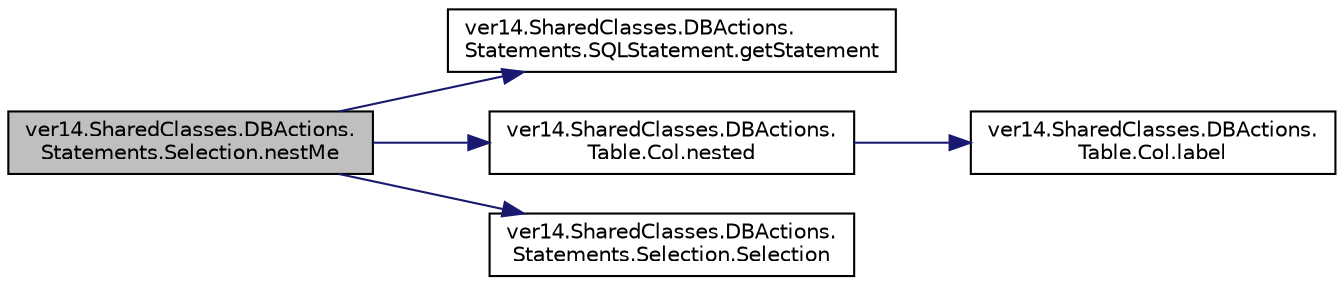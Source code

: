 digraph "ver14.SharedClasses.DBActions.Statements.Selection.nestMe"
{
 // LATEX_PDF_SIZE
  edge [fontname="Helvetica",fontsize="10",labelfontname="Helvetica",labelfontsize="10"];
  node [fontname="Helvetica",fontsize="10",shape=record];
  rankdir="LR";
  Node1 [label="ver14.SharedClasses.DBActions.\lStatements.Selection.nestMe",height=0.2,width=0.4,color="black", fillcolor="grey75", style="filled", fontcolor="black",tooltip=" "];
  Node1 -> Node2 [color="midnightblue",fontsize="10",style="solid"];
  Node2 [label="ver14.SharedClasses.DBActions.\lStatements.SQLStatement.getStatement",height=0.2,width=0.4,color="black", fillcolor="white", style="filled",URL="$classver14_1_1_shared_classes_1_1_d_b_actions_1_1_statements_1_1_s_q_l_statement.html#a6d93cd095b588951de927b96690294f5",tooltip=" "];
  Node1 -> Node3 [color="midnightblue",fontsize="10",style="solid"];
  Node3 [label="ver14.SharedClasses.DBActions.\lTable.Col.nested",height=0.2,width=0.4,color="black", fillcolor="white", style="filled",URL="$classver14_1_1_shared_classes_1_1_d_b_actions_1_1_table_1_1_col.html#aa6152794ec872912dc912145d0d754e4",tooltip=" "];
  Node3 -> Node4 [color="midnightblue",fontsize="10",style="solid"];
  Node4 [label="ver14.SharedClasses.DBActions.\lTable.Col.label",height=0.2,width=0.4,color="black", fillcolor="white", style="filled",URL="$classver14_1_1_shared_classes_1_1_d_b_actions_1_1_table_1_1_col.html#a0454042fb313a948c60e375bcf03ba3a",tooltip=" "];
  Node1 -> Node5 [color="midnightblue",fontsize="10",style="solid"];
  Node5 [label="ver14.SharedClasses.DBActions.\lStatements.Selection.Selection",height=0.2,width=0.4,color="black", fillcolor="white", style="filled",URL="$classver14_1_1_shared_classes_1_1_d_b_actions_1_1_statements_1_1_selection.html#a60fcf0aad513b8f2575bb0d00feb94dc",tooltip=" "];
}
